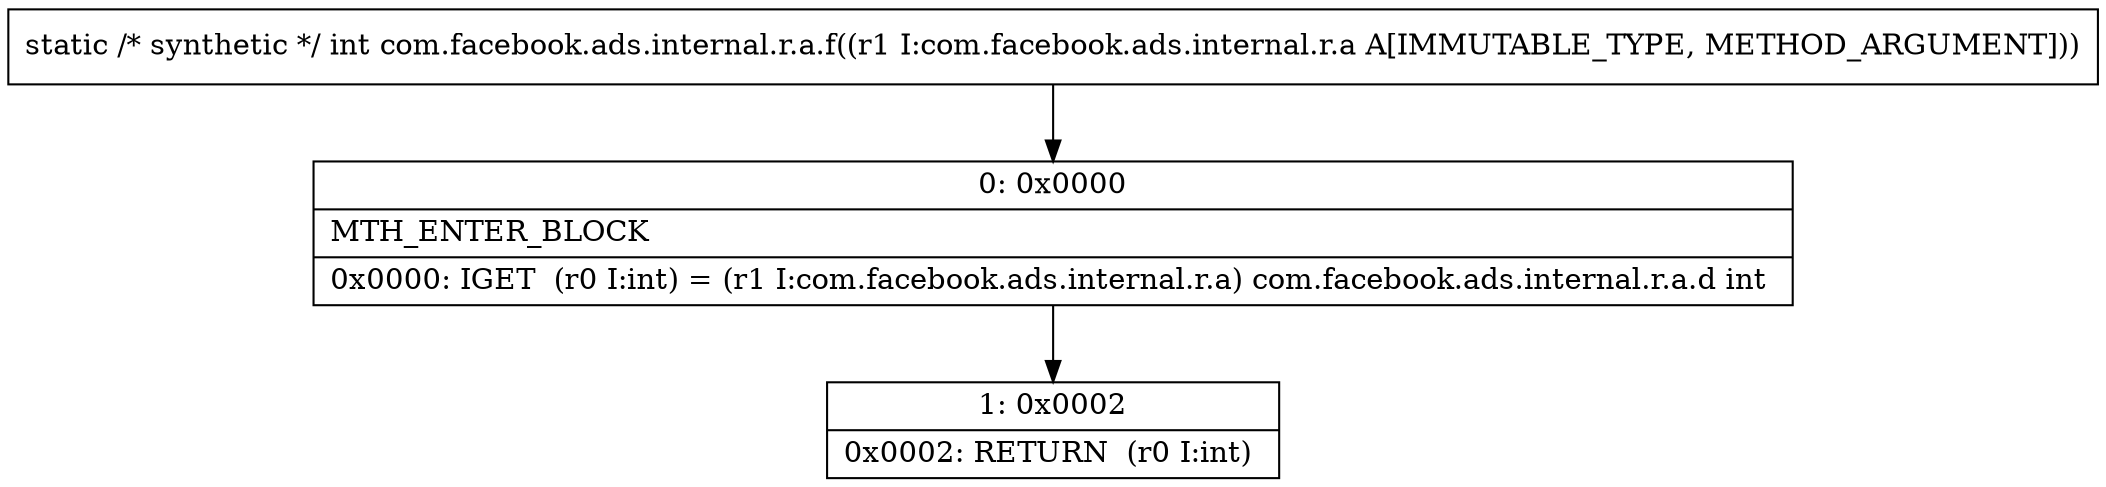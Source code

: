 digraph "CFG forcom.facebook.ads.internal.r.a.f(Lcom\/facebook\/ads\/internal\/r\/a;)I" {
Node_0 [shape=record,label="{0\:\ 0x0000|MTH_ENTER_BLOCK\l|0x0000: IGET  (r0 I:int) = (r1 I:com.facebook.ads.internal.r.a) com.facebook.ads.internal.r.a.d int \l}"];
Node_1 [shape=record,label="{1\:\ 0x0002|0x0002: RETURN  (r0 I:int) \l}"];
MethodNode[shape=record,label="{static \/* synthetic *\/ int com.facebook.ads.internal.r.a.f((r1 I:com.facebook.ads.internal.r.a A[IMMUTABLE_TYPE, METHOD_ARGUMENT])) }"];
MethodNode -> Node_0;
Node_0 -> Node_1;
}

